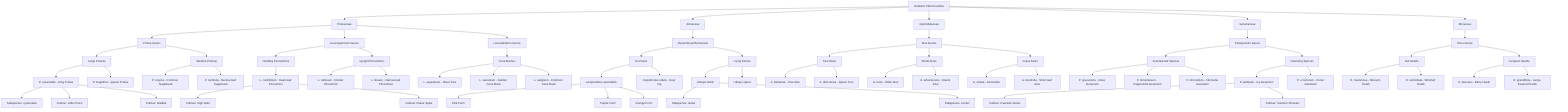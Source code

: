 %% ENDEMIC PLANT FAMILIES TREE
graph TD
    EPF[Endemic Plant Families] --> EPF1[Proteaceae]
    EPF --> EPF2[Aizoaceae]
    EPF --> EPF3[Asphodelaceae]
    EPF --> EPF4[Geraniaceae]
    EPF --> EPF5[Ericaceae]
    
    EPF1 --> EPF1a[Protea Genus]
    EPF1a --> EPF1a1[Large Proteas]
    EPF1a1 --> EPF1a1a[P. cynaroides - King Protea]
    EPF1a1a --> EPF1a1a1[Subspecies: cynaroides]
    EPF1a1a --> EPF1a1a2[Cultivar: Little Prince]
    EPF1a1a --> EPF1a1a3[Cultivar: Madiba]
    EPF1a1 --> EPF1a1b[P. magnifica - Queen Protea]
    EPF1a --> EPF1a2[Medium Proteas]
    EPF1a2 --> EPF1a2a[P. repens - Common Sugarbush]
    EPF1a2 --> EPF1a2b[P. neriifolia - Narrow-leaf Sugarbush]
    
    EPF1 --> EPF1b[Leucospermum Genus]
    EPF1b --> EPF1b1[Nodding Pincushions]
    EPF1b1 --> EPF1b1a[L. cordifolium - Heart-leaf Pincushion]
    EPF1b1a --> EPF1b1a1[Cultivar: High Gold]
    EPF1b1a --> EPF1b1a2[Cultivar: Flame Spike]
    EPF1b --> EPF1b2[Upright Pincushions]
    EPF1b2 --> EPF1b2a[L. reflexum - Rocket Pincushion]
    EPF1b2 --> EPF1b2b[L. lineare - Narrow-leaf Pincushion]
    
    EPF1 --> EPF1c[Leucadendron Genus]
    EPF1c --> EPF1c1[Cone Bushes]
    EPF1c1 --> EPF1c1a[L. argenteum - Silver Tree]
    EPF1c1 --> EPF1c1b[L. laureolum - Golden Cone Bush]
    EPF1c1 --> EPF1c1c[L. salignum - Common Cone Bush]
    
    EPF2 --> EPF2a[Mesembryanthemaceae]
    EPF2a --> EPF2a1[Ice Plants]
    EPF2a1 --> EPF2a1a[Lampranthus spectabilis]
    EPF2a1a --> EPF2a1a1[Pink Form]
    EPF2a1a --> EPF2a1a2[Purple Form]
    EPF2a1a --> EPF2a1a3[Orange Form]
    EPF2a1 --> EPF2a1b[Carpobrotus edulis - Sour Fig]
    EPF2a --> EPF2a2[Living Stones]
    EPF2a2 --> EPF2a2a[Lithops lesliei]
    EPF2a2a --> EPF2a2a1[Subspecies: lesliei]
    EPF2a2a --> EPF2a2a2[Subspecies: venteri]
    EPF2a2 --> EPF2a2b[Lithops optica]
    
    EPF3 --> EPF3a[Aloe Genus]
    EPF3a --> EPF3a1[Tree Aloes]
    EPF3a1 --> EPF3a1a[A. barberae - Tree Aloe]
    EPF3a1 --> EPF3a1b[A. dichotoma - Quiver Tree]
    EPF3a --> EPF3a2[Shrub Aloes]
    EPF3a2 --> EPF3a2a[A. ferox - Bitter Aloe]
    EPF3a2 --> EPF3a2b[A. arborescens - Krantz Aloe]
    EPF3a --> EPF3a3[Grass Aloes]
    EPF3a3 --> EPF3a3a[A. striata - Coral Aloe]
    EPF3a3 --> EPF3a3b[A. brevifolia - Short-leaf Aloe]
    
    EPF4 --> EPF4a[Pelargonium Genus]
    EPF4a --> EPF4a1[Scented-leaf Species]
    EPF4a1 --> EPF4a1a[P. graveolens - Rose Geranium]
    EPF4a1 --> EPF4a1b[P. tomentosum - Peppermint Geranium]
    EPF4a1 --> EPF4a1c[P. citronellum - Citronella Geranium]
    EPF4a --> EPF4a2[Flowering Species]
    EPF4a2 --> EPF4a2a[P. peltatum - Ivy Geranium]
    EPF4a2a --> EPF4a2a1[Cultivar: Cascade Series]
    EPF4a2a --> EPF4a2a2[Cultivar: Summer Showers]
    EPF4a2 --> EPF4a2b[P. x hortorum - Zonal Geranium]
    
    EPF5 --> EPF5a[Erica Genus]
    EPF5a --> EPF5a1[Tall Heaths]
    EPF5a1 --> EPF5a1a[E. mammosa - Nine-pin Heath]
    EPF5a1 --> EPF5a1b[E. verticillata - Whorled Heath]
    EPF5a --> EPF5a2[Compact Heaths]
    EPF5a2 --> EPF5a2a[E. baccans - Berry Heath]
    EPF5a2 --> EPF5a2b[E. grandiflora - Large-flowered Heath]